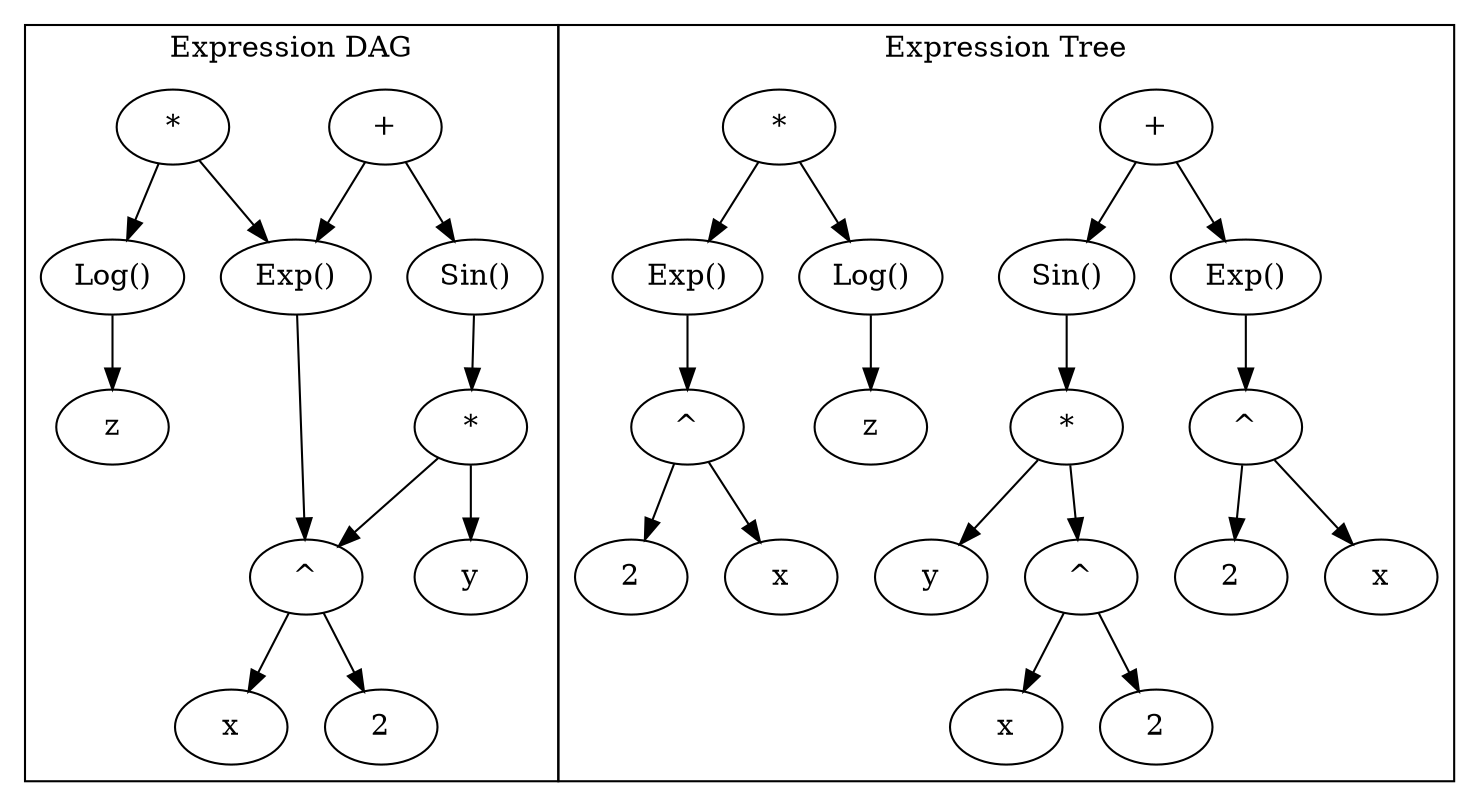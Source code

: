 digraph {
	subgraph cluster_DAG {
		v_0 [label=x]
		v_1 [label=y]
		v_2 [label=2]
		v_3 [label="^"]
		v_4 [label="*"]
		v_5 [label="Sin()"]
		v_6 [label="Exp()"]
		v_7 [label="+"]
		v_8 [label=z]
		v_9 [label="*"]
		v_10 [label="Log()"]
		v_3 -> v_0 [constraint=true minlen=1.5]
		v_3 -> v_2 [constraint=true minlen=1.5]
		v_4 -> v_1 [constraint=true minlen=1.5]
		v_4 -> v_3 [constraint=true minlen=1.5]
		v_6 -> v_3 [constraint=true minlen=2]
		v_5 -> v_4 [constraint=true minlen=1.5]
		v_7 -> v_5 [constraint=true minlen=1.5]
		v_7 -> v_6 [constraint=true minlen=1.5]
		v_9 -> v_6 [constraint=true minlen=1.5]
		v_9 -> v_10 [constraint=true minlen=1.5]
		v_10 -> v_8 [constraint=true minlen=1.5]
		label="Expression DAG"
	}
	subgraph cluster_Tree {
		label="Expression Tree"
		w_0 [label=x]
		w_1 [label=y]
		w_2 [label=2]
		w_3 [label="^"]
		w_4 [label="*"]
		w_5 [label="Sin()"]
		w_6 [label=2]
		w_7 [label=x]
		w_8 [label="^"]
		w_9 [label="Exp()"]
		w_10 [label="+"]
		w_11 [label=2]
		w_12 [label=x]
		w_13 [label="^"]
		w_14 [label="Exp()"]
		w_15 [label=z]
		w_16 [label="*"]
		w_17 [label="Log()"]
		w_3 -> w_0 [constraint=true minlen=1.5]
		w_3 -> w_2 [constraint=true minlen=1.5]
		w_8 -> w_6 [constraint=true minlen=1.5]
		w_8 -> w_7 [constraint=true minlen=1.5]
		w_9 -> w_8 [constraint=true minlen=1.5]
		w_5 -> w_4 [constraint=true minlen=1.5]
		w_4 -> w_1 [constraint=true minlen=1.5]
		w_4 -> w_3 [constraint=true minlen=1.5]
		w_10 -> w_5 [constraint=true minlen=1.5]
		w_10 -> w_9 [constraint=true minlen=1.5]
		w_13 -> w_12 [constraint=true minlen=1.5]
		w_13 -> w_11 [constraint=true minlen=1.5]
		w_14 -> w_13 [constraint=true minlen=1.5]
		w_17 -> w_15 [constraint=true minlen=1.5]
		w_16 -> w_17 [constraint=true minlen=1.5]
		w_16 -> w_14 [constraint=true minlen=1.5]
	}
	margin=0
}
